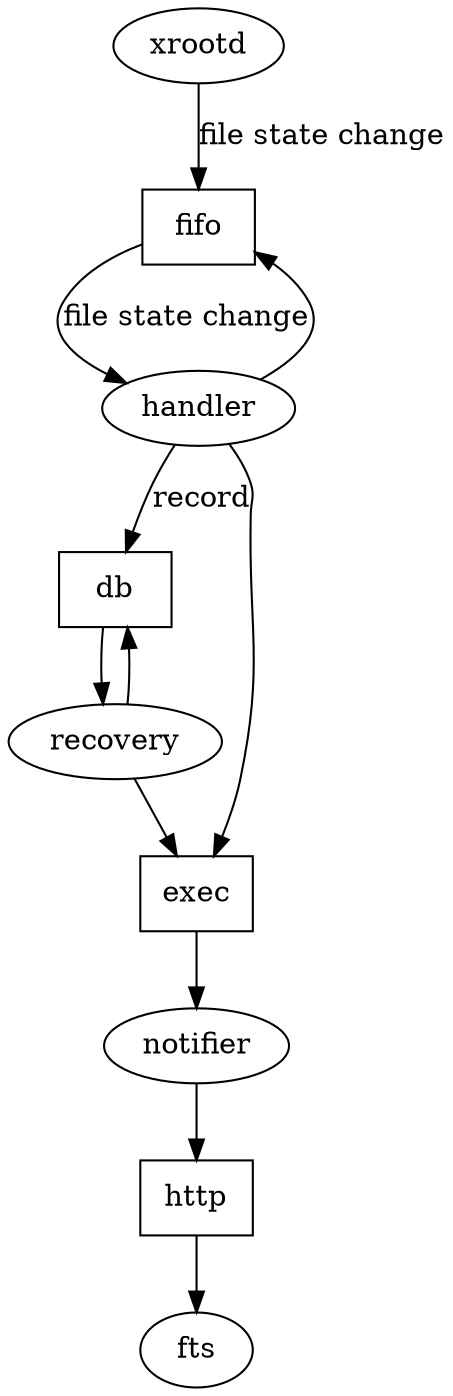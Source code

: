 digraph pdrnotifier {
	fifo[shape=box];
	db[shape=box];
	exec[shape=box];
	http[shape=box];

	xrootd->fifo->handler[label="file state change"];
	handler->db[label="record"];
	handler->fifo;
	handler->exec->notifier->http->fts;
	recovery->db->recovery->exec;
	
}